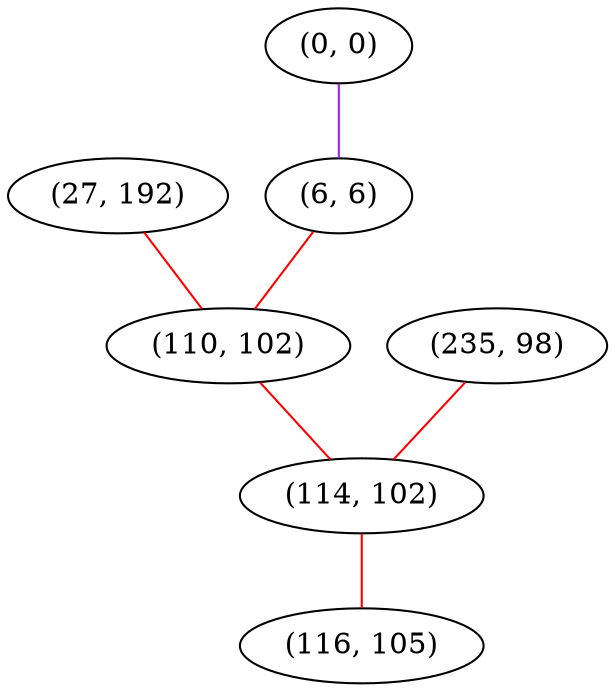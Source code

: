 graph "" {
"(27, 192)";
"(0, 0)";
"(6, 6)";
"(235, 98)";
"(110, 102)";
"(114, 102)";
"(116, 105)";
"(27, 192)" -- "(110, 102)"  [color=red, key=0, weight=1];
"(0, 0)" -- "(6, 6)"  [color=purple, key=0, weight=4];
"(6, 6)" -- "(110, 102)"  [color=red, key=0, weight=1];
"(235, 98)" -- "(114, 102)"  [color=red, key=0, weight=1];
"(110, 102)" -- "(114, 102)"  [color=red, key=0, weight=1];
"(114, 102)" -- "(116, 105)"  [color=red, key=0, weight=1];
}
